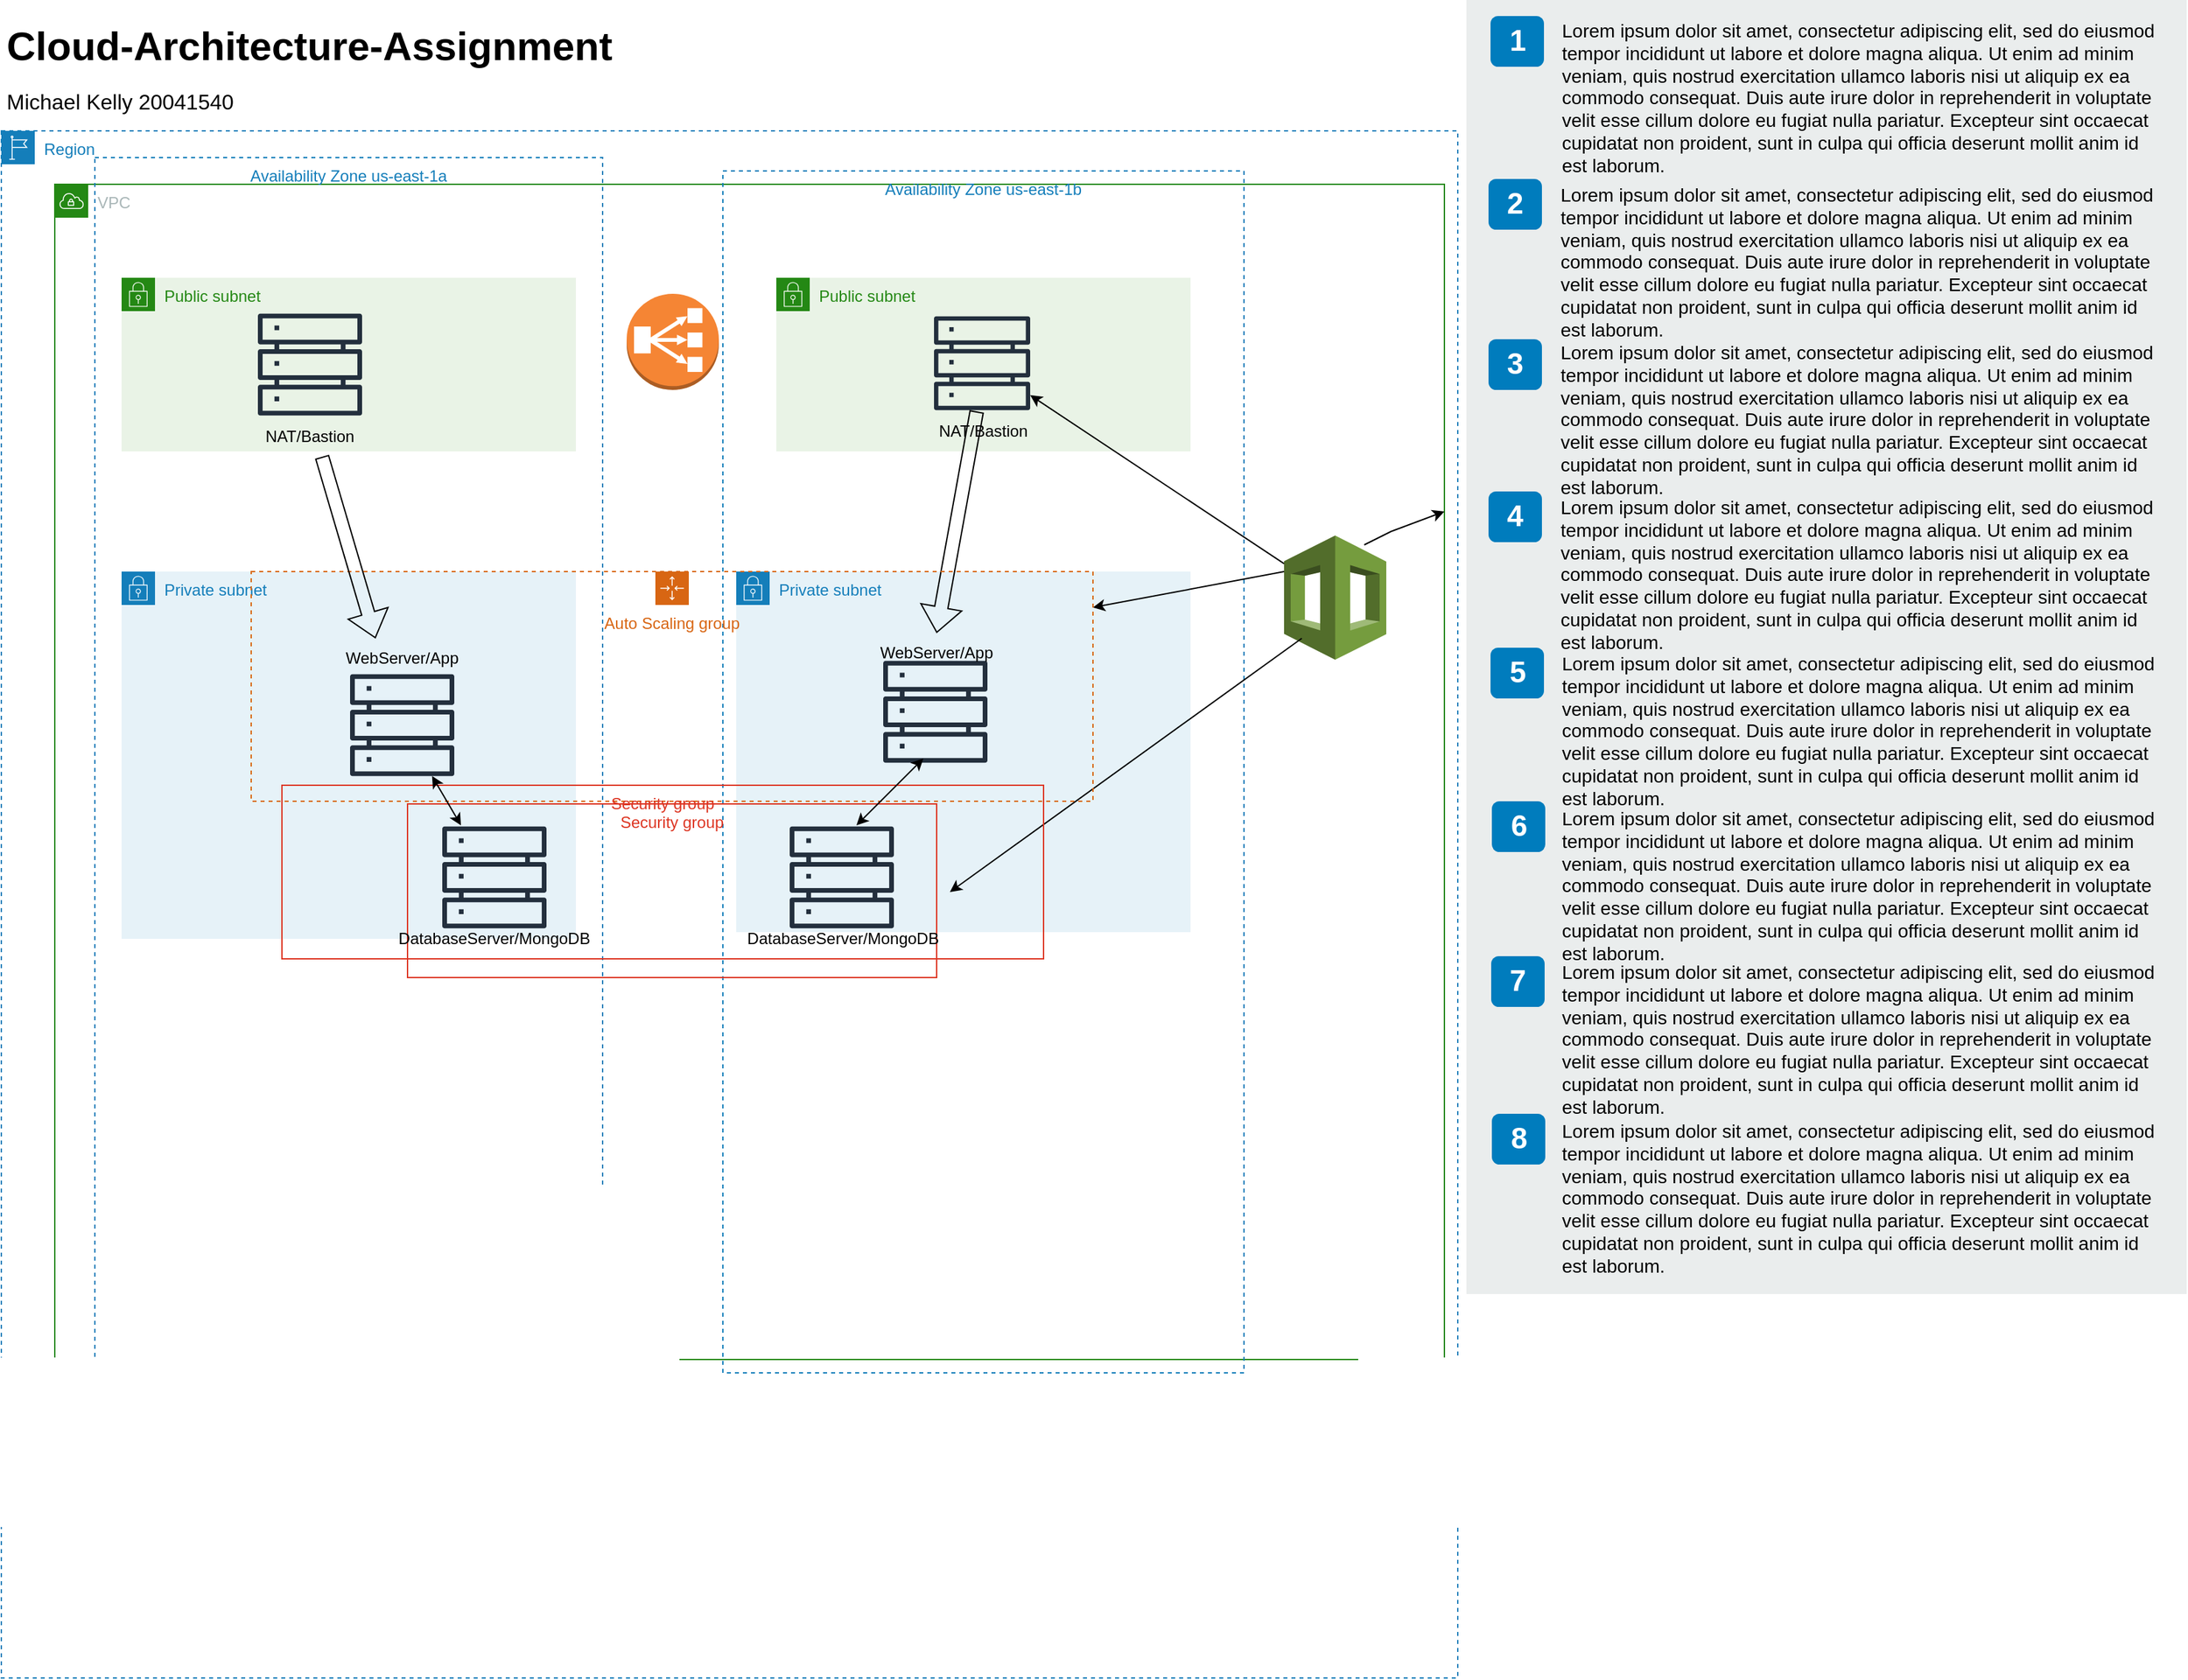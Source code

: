 <mxfile version="22.0.8" type="github">
  <diagram id="Ht1M8jgEwFfnCIfOTk4-" name="Page-1">
    <mxGraphModel dx="1224" dy="779" grid="1" gridSize="10" guides="1" tooltips="1" connect="1" arrows="1" fold="1" page="1" pageScale="1" pageWidth="827" pageHeight="1169" math="0" shadow="0">
      <root>
        <mxCell id="0" />
        <mxCell id="1" parent="0" />
        <mxCell id="-QjtrjUzRDEMRZ5MF8oH-47" value="Cloud-Architecture-Assignment" style="text;html=1;resizable=0;points=[];autosize=1;align=left;verticalAlign=top;spacingTop=-4;fontSize=30;fontStyle=1" parent="1" vertex="1">
          <mxGeometry x="12" y="65.5" width="480" height="40" as="geometry" />
        </mxCell>
        <mxCell id="-QjtrjUzRDEMRZ5MF8oH-48" value="Michael Kelly 20041540" style="text;html=1;resizable=0;points=[];autosize=1;align=left;verticalAlign=top;spacingTop=-4;fontSize=16" parent="1" vertex="1">
          <mxGeometry x="12" y="115.5" width="190" height="30" as="geometry" />
        </mxCell>
        <mxCell id="7OVz4w7n9kzEPWy-4BBC-3" value="" style="rounded=0;whiteSpace=wrap;html=1;fillColor=#EAEDED;fontSize=22;fontColor=#FFFFFF;strokeColor=none;labelBackgroundColor=none;" parent="1" vertex="1">
          <mxGeometry x="1106.5" y="52" width="539" height="969" as="geometry" />
        </mxCell>
        <mxCell id="7OVz4w7n9kzEPWy-4BBC-4" value="1" style="rounded=1;whiteSpace=wrap;html=1;fillColor=#007CBD;strokeColor=none;fontColor=#FFFFFF;fontStyle=1;fontSize=22;labelBackgroundColor=none;" parent="1" vertex="1">
          <mxGeometry x="1124.5" y="64" width="40" height="38" as="geometry" />
        </mxCell>
        <mxCell id="7OVz4w7n9kzEPWy-4BBC-5" value="2" style="rounded=1;whiteSpace=wrap;html=1;fillColor=#007CBD;strokeColor=none;fontColor=#FFFFFF;fontStyle=1;fontSize=22;labelBackgroundColor=none;" parent="1" vertex="1">
          <mxGeometry x="1123" y="186" width="40" height="38" as="geometry" />
        </mxCell>
        <mxCell id="7OVz4w7n9kzEPWy-4BBC-6" value="3" style="rounded=1;whiteSpace=wrap;html=1;fillColor=#007CBD;strokeColor=none;fontColor=#FFFFFF;fontStyle=1;fontSize=22;labelBackgroundColor=none;" parent="1" vertex="1">
          <mxGeometry x="1123" y="306" width="40" height="38" as="geometry" />
        </mxCell>
        <mxCell id="7OVz4w7n9kzEPWy-4BBC-7" value="4" style="rounded=1;whiteSpace=wrap;html=1;fillColor=#007CBD;strokeColor=none;fontColor=#FFFFFF;fontStyle=1;fontSize=22;labelBackgroundColor=none;" parent="1" vertex="1">
          <mxGeometry x="1123" y="420" width="40" height="38" as="geometry" />
        </mxCell>
        <mxCell id="7OVz4w7n9kzEPWy-4BBC-8" value="5" style="rounded=1;whiteSpace=wrap;html=1;fillColor=#007CBD;strokeColor=none;fontColor=#FFFFFF;fontStyle=1;fontSize=22;labelBackgroundColor=none;" parent="1" vertex="1">
          <mxGeometry x="1124.5" y="537" width="40" height="38" as="geometry" />
        </mxCell>
        <mxCell id="7OVz4w7n9kzEPWy-4BBC-9" value="6" style="rounded=1;whiteSpace=wrap;html=1;fillColor=#007CBD;strokeColor=none;fontColor=#FFFFFF;fontStyle=1;fontSize=22;labelBackgroundColor=none;" parent="1" vertex="1">
          <mxGeometry x="1125.5" y="652" width="40" height="38" as="geometry" />
        </mxCell>
        <mxCell id="7OVz4w7n9kzEPWy-4BBC-10" value="7" style="rounded=1;whiteSpace=wrap;html=1;fillColor=#007CBD;strokeColor=none;fontColor=#FFFFFF;fontStyle=1;fontSize=22;labelBackgroundColor=none;" parent="1" vertex="1">
          <mxGeometry x="1125" y="768" width="40" height="38" as="geometry" />
        </mxCell>
        <mxCell id="7OVz4w7n9kzEPWy-4BBC-11" value="8" style="rounded=1;whiteSpace=wrap;html=1;fillColor=#007CBD;strokeColor=none;fontColor=#FFFFFF;fontStyle=1;fontSize=22;labelBackgroundColor=none;" parent="1" vertex="1">
          <mxGeometry x="1125.5" y="886" width="40" height="38" as="geometry" />
        </mxCell>
        <mxCell id="7OVz4w7n9kzEPWy-4BBC-13" value="&lt;span&gt;Lorem ipsum dolor sit amet, consectetur adipiscing elit, sed do eiusmod tempor incididunt ut labore et dolore magna aliqua. Ut enim ad minim veniam, quis nostrud exercitation ullamco laboris nisi ut aliquip ex ea commodo consequat. Duis aute irure dolor in reprehenderit in voluptate velit esse cillum dolore eu fugiat nulla pariatur. Excepteur sint occaecat cupidatat non proident, sunt in culpa qui officia deserunt mollit anim id est laborum.&lt;/span&gt;&lt;br&gt;" style="text;html=1;align=left;verticalAlign=top;spacingTop=-4;fontSize=14;labelBackgroundColor=none;whiteSpace=wrap;" parent="1" vertex="1">
          <mxGeometry x="1176" y="63.5" width="449" height="118" as="geometry" />
        </mxCell>
        <mxCell id="7OVz4w7n9kzEPWy-4BBC-14" value="&lt;span&gt;Lorem ipsum dolor sit amet, consectetur adipiscing elit, sed do eiusmod tempor incididunt ut labore et dolore magna aliqua. Ut enim ad minim veniam, quis nostrud exercitation ullamco laboris nisi ut aliquip ex ea commodo consequat. Duis aute irure dolor in reprehenderit in voluptate velit esse cillum dolore eu fugiat nulla pariatur. Excepteur sint occaecat cupidatat non proident, sunt in culpa qui officia deserunt mollit anim id est laborum.&lt;/span&gt;&lt;br&gt;" style="text;html=1;align=left;verticalAlign=top;spacingTop=-4;fontSize=14;labelBackgroundColor=none;whiteSpace=wrap;" parent="1" vertex="1">
          <mxGeometry x="1175" y="186.5" width="450" height="115" as="geometry" />
        </mxCell>
        <mxCell id="7OVz4w7n9kzEPWy-4BBC-15" value="&lt;span&gt;Lorem ipsum dolor sit amet, consectetur adipiscing elit, sed do eiusmod tempor incididunt ut labore et dolore magna aliqua. Ut enim ad minim veniam, quis nostrud exercitation ullamco laboris nisi ut aliquip ex ea commodo consequat. Duis aute irure dolor in reprehenderit in voluptate velit esse cillum dolore eu fugiat nulla pariatur. Excepteur sint occaecat cupidatat non proident, sunt in culpa qui officia deserunt mollit anim id est laborum.&lt;/span&gt;&lt;br&gt;" style="text;html=1;align=left;verticalAlign=top;spacingTop=-4;fontSize=14;labelBackgroundColor=none;whiteSpace=wrap;" parent="1" vertex="1">
          <mxGeometry x="1175" y="304.5" width="450" height="117" as="geometry" />
        </mxCell>
        <mxCell id="7OVz4w7n9kzEPWy-4BBC-16" value="&lt;span&gt;Lorem ipsum dolor sit amet, consectetur adipiscing elit, sed do eiusmod tempor incididunt ut labore et dolore magna aliqua. Ut enim ad minim veniam, quis nostrud exercitation ullamco laboris nisi ut aliquip ex ea commodo consequat. Duis aute irure dolor in reprehenderit in voluptate velit esse cillum dolore eu fugiat nulla pariatur. Excepteur sint occaecat cupidatat non proident, sunt in culpa qui officia deserunt mollit anim id est laborum.&lt;/span&gt;&lt;br&gt;" style="text;html=1;align=left;verticalAlign=top;spacingTop=-4;fontSize=14;labelBackgroundColor=none;whiteSpace=wrap;" parent="1" vertex="1">
          <mxGeometry x="1175" y="420.5" width="450" height="121" as="geometry" />
        </mxCell>
        <mxCell id="7OVz4w7n9kzEPWy-4BBC-17" value="&lt;span&gt;Lorem ipsum dolor sit amet, consectetur adipiscing elit, sed do eiusmod tempor incididunt ut labore et dolore magna aliqua. Ut enim ad minim veniam, quis nostrud exercitation ullamco laboris nisi ut aliquip ex ea commodo consequat. Duis aute irure dolor in reprehenderit in voluptate velit esse cillum dolore eu fugiat nulla pariatur. Excepteur sint occaecat cupidatat non proident, sunt in culpa qui officia deserunt mollit anim id est laborum.&lt;/span&gt;&lt;br&gt;" style="text;html=1;align=left;verticalAlign=top;spacingTop=-4;fontSize=14;labelBackgroundColor=none;whiteSpace=wrap;" parent="1" vertex="1">
          <mxGeometry x="1176" y="537.5" width="449" height="114" as="geometry" />
        </mxCell>
        <mxCell id="7OVz4w7n9kzEPWy-4BBC-18" value="&lt;span&gt;Lorem ipsum dolor sit amet, consectetur adipiscing elit, sed do eiusmod tempor incididunt ut labore et dolore magna aliqua. Ut enim ad minim veniam, quis nostrud exercitation ullamco laboris nisi ut aliquip ex ea commodo consequat. Duis aute irure dolor in reprehenderit in voluptate velit esse cillum dolore eu fugiat nulla pariatur. Excepteur sint occaecat cupidatat non proident, sunt in culpa qui officia deserunt mollit anim id est laborum.&lt;/span&gt;&lt;br&gt;" style="text;html=1;align=left;verticalAlign=top;spacingTop=-4;fontSize=14;labelBackgroundColor=none;whiteSpace=wrap;" parent="1" vertex="1">
          <mxGeometry x="1176" y="653.5" width="450" height="118" as="geometry" />
        </mxCell>
        <mxCell id="7OVz4w7n9kzEPWy-4BBC-19" value="&lt;span&gt;Lorem ipsum dolor sit amet, consectetur adipiscing elit, sed do eiusmod tempor incididunt ut labore et dolore magna aliqua. Ut enim ad minim veniam, quis nostrud exercitation ullamco laboris nisi ut aliquip ex ea commodo consequat. Duis aute irure dolor in reprehenderit in voluptate velit esse cillum dolore eu fugiat nulla pariatur. Excepteur sint occaecat cupidatat non proident, sunt in culpa qui officia deserunt mollit anim id est laborum.&lt;/span&gt;&lt;br&gt;" style="text;html=1;align=left;verticalAlign=top;spacingTop=-4;fontSize=14;labelBackgroundColor=none;whiteSpace=wrap;" parent="1" vertex="1">
          <mxGeometry x="1176" y="768.5" width="449" height="113" as="geometry" />
        </mxCell>
        <mxCell id="7OVz4w7n9kzEPWy-4BBC-20" value="&lt;span&gt;Lorem ipsum dolor sit amet, consectetur adipiscing elit, sed do eiusmod tempor incididunt ut labore et dolore magna aliqua. Ut enim ad minim veniam, quis nostrud exercitation ullamco laboris nisi ut aliquip ex ea commodo consequat. Duis aute irure dolor in reprehenderit in voluptate velit esse cillum dolore eu fugiat nulla pariatur. Excepteur sint occaecat cupidatat non proident, sunt in culpa qui officia deserunt mollit anim id est laborum.&lt;/span&gt;&lt;br&gt;" style="text;html=1;align=left;verticalAlign=top;spacingTop=-4;fontSize=14;labelBackgroundColor=none;whiteSpace=wrap;" parent="1" vertex="1">
          <mxGeometry x="1176" y="887.5" width="449" height="124" as="geometry" />
        </mxCell>
        <mxCell id="c5qdCcdymLX-LWGCJBsc-2" value="Region" style="points=[[0,0],[0.25,0],[0.5,0],[0.75,0],[1,0],[1,0.25],[1,0.5],[1,0.75],[1,1],[0.75,1],[0.5,1],[0.25,1],[0,1],[0,0.75],[0,0.5],[0,0.25]];outlineConnect=0;gradientColor=none;html=1;whiteSpace=wrap;fontSize=12;fontStyle=0;container=1;pointerEvents=0;collapsible=0;recursiveResize=0;shape=mxgraph.aws4.group;grIcon=mxgraph.aws4.group_region;strokeColor=#147EBA;fillColor=none;verticalAlign=top;align=left;spacingLeft=30;fontColor=#147EBA;dashed=1;" vertex="1" parent="1">
          <mxGeometry x="10" y="150" width="1090" height="1158.5" as="geometry" />
        </mxCell>
        <mxCell id="c5qdCcdymLX-LWGCJBsc-5" value="VPC" style="points=[[0,0],[0.25,0],[0.5,0],[0.75,0],[1,0],[1,0.25],[1,0.5],[1,0.75],[1,1],[0.75,1],[0.5,1],[0.25,1],[0,1],[0,0.75],[0,0.5],[0,0.25]];outlineConnect=0;gradientColor=none;html=1;whiteSpace=wrap;fontSize=12;fontStyle=0;container=1;pointerEvents=0;collapsible=0;recursiveResize=0;shape=mxgraph.aws4.group;grIcon=mxgraph.aws4.group_vpc;strokeColor=#248814;fillColor=none;verticalAlign=top;align=left;spacingLeft=30;fontColor=#AAB7B8;dashed=0;" vertex="1" parent="c5qdCcdymLX-LWGCJBsc-2">
          <mxGeometry x="40" y="40" width="1040" height="880" as="geometry" />
        </mxCell>
        <mxCell id="c5qdCcdymLX-LWGCJBsc-13" value="Private subnet" style="points=[[0,0],[0.25,0],[0.5,0],[0.75,0],[1,0],[1,0.25],[1,0.5],[1,0.75],[1,1],[0.75,1],[0.5,1],[0.25,1],[0,1],[0,0.75],[0,0.5],[0,0.25]];outlineConnect=0;gradientColor=none;html=1;whiteSpace=wrap;fontSize=12;fontStyle=0;container=1;pointerEvents=0;collapsible=0;recursiveResize=0;shape=mxgraph.aws4.group;grIcon=mxgraph.aws4.group_security_group;grStroke=0;strokeColor=#147EBA;fillColor=#E6F2F8;verticalAlign=top;align=left;spacingLeft=30;fontColor=#147EBA;dashed=0;" vertex="1" parent="c5qdCcdymLX-LWGCJBsc-5">
          <mxGeometry x="50" y="290" width="340" height="275" as="geometry" />
        </mxCell>
        <mxCell id="c5qdCcdymLX-LWGCJBsc-14" value="Public subnet" style="points=[[0,0],[0.25,0],[0.5,0],[0.75,0],[1,0],[1,0.25],[1,0.5],[1,0.75],[1,1],[0.75,1],[0.5,1],[0.25,1],[0,1],[0,0.75],[0,0.5],[0,0.25]];outlineConnect=0;gradientColor=none;html=1;whiteSpace=wrap;fontSize=12;fontStyle=0;container=1;pointerEvents=0;collapsible=0;recursiveResize=0;shape=mxgraph.aws4.group;grIcon=mxgraph.aws4.group_security_group;grStroke=0;strokeColor=#248814;fillColor=#E9F3E6;verticalAlign=top;align=left;spacingLeft=30;fontColor=#248814;dashed=0;" vertex="1" parent="c5qdCcdymLX-LWGCJBsc-5">
          <mxGeometry x="50" y="70" width="340" height="130" as="geometry" />
        </mxCell>
        <mxCell id="c5qdCcdymLX-LWGCJBsc-15" value="Public subnet" style="points=[[0,0],[0.25,0],[0.5,0],[0.75,0],[1,0],[1,0.25],[1,0.5],[1,0.75],[1,1],[0.75,1],[0.5,1],[0.25,1],[0,1],[0,0.75],[0,0.5],[0,0.25]];outlineConnect=0;gradientColor=none;html=1;whiteSpace=wrap;fontSize=12;fontStyle=0;container=1;pointerEvents=0;collapsible=0;recursiveResize=0;shape=mxgraph.aws4.group;grIcon=mxgraph.aws4.group_security_group;grStroke=0;strokeColor=#248814;fillColor=#E9F3E6;verticalAlign=top;align=left;spacingLeft=30;fontColor=#248814;dashed=0;" vertex="1" parent="c5qdCcdymLX-LWGCJBsc-5">
          <mxGeometry x="540" y="70" width="310" height="130" as="geometry" />
        </mxCell>
        <mxCell id="c5qdCcdymLX-LWGCJBsc-18" value="Private subnet" style="points=[[0,0],[0.25,0],[0.5,0],[0.75,0],[1,0],[1,0.25],[1,0.5],[1,0.75],[1,1],[0.75,1],[0.5,1],[0.25,1],[0,1],[0,0.75],[0,0.5],[0,0.25]];outlineConnect=0;gradientColor=none;html=1;whiteSpace=wrap;fontSize=12;fontStyle=0;container=1;pointerEvents=0;collapsible=0;recursiveResize=0;shape=mxgraph.aws4.group;grIcon=mxgraph.aws4.group_security_group;grStroke=0;strokeColor=#147EBA;fillColor=#E6F2F8;verticalAlign=top;align=left;spacingLeft=30;fontColor=#147EBA;dashed=0;" vertex="1" parent="c5qdCcdymLX-LWGCJBsc-5">
          <mxGeometry x="510" y="290" width="340" height="270" as="geometry" />
        </mxCell>
        <mxCell id="c5qdCcdymLX-LWGCJBsc-11" value="Availability Zone us-east-1b" style="fillColor=none;strokeColor=#147EBA;dashed=1;verticalAlign=top;fontStyle=0;fontColor=#147EBA;whiteSpace=wrap;html=1;" vertex="1" parent="c5qdCcdymLX-LWGCJBsc-5">
          <mxGeometry x="500" y="-10" width="390" height="900" as="geometry" />
        </mxCell>
        <mxCell id="c5qdCcdymLX-LWGCJBsc-20" value="" style="sketch=0;outlineConnect=0;fontColor=#232F3E;gradientColor=none;fillColor=#232F3D;strokeColor=none;dashed=0;verticalLabelPosition=bottom;verticalAlign=top;align=center;html=1;fontSize=12;fontStyle=0;aspect=fixed;pointerEvents=1;shape=mxgraph.aws4.servers;" vertex="1" parent="c5qdCcdymLX-LWGCJBsc-5">
          <mxGeometry x="620" y="356" width="78" height="78" as="geometry" />
        </mxCell>
        <mxCell id="c5qdCcdymLX-LWGCJBsc-24" value="" style="sketch=0;outlineConnect=0;fontColor=#232F3E;gradientColor=none;fillColor=#232F3D;strokeColor=none;dashed=0;verticalLabelPosition=bottom;verticalAlign=top;align=center;html=1;fontSize=12;fontStyle=0;aspect=fixed;pointerEvents=1;shape=mxgraph.aws4.servers;" vertex="1" parent="c5qdCcdymLX-LWGCJBsc-5">
          <mxGeometry x="550" y="480" width="78" height="78" as="geometry" />
        </mxCell>
        <mxCell id="c5qdCcdymLX-LWGCJBsc-31" value="" style="sketch=0;outlineConnect=0;fontColor=#232F3E;gradientColor=none;fillColor=#232F3D;strokeColor=none;dashed=0;verticalLabelPosition=bottom;verticalAlign=top;align=center;html=1;fontSize=12;fontStyle=0;aspect=fixed;pointerEvents=1;shape=mxgraph.aws4.servers;" vertex="1" parent="c5qdCcdymLX-LWGCJBsc-5">
          <mxGeometry x="658" y="98" width="72" height="72" as="geometry" />
        </mxCell>
        <mxCell id="c5qdCcdymLX-LWGCJBsc-32" value="" style="outlineConnect=0;dashed=0;verticalLabelPosition=bottom;verticalAlign=top;align=center;html=1;shape=mxgraph.aws3.classic_load_balancer;fillColor=#F58534;gradientColor=none;" vertex="1" parent="c5qdCcdymLX-LWGCJBsc-5">
          <mxGeometry x="428" y="82" width="69" height="72" as="geometry" />
        </mxCell>
        <mxCell id="c5qdCcdymLX-LWGCJBsc-38" value="NAT/Bastion" style="text;strokeColor=none;align=center;fillColor=none;html=1;verticalAlign=middle;whiteSpace=wrap;rounded=0;" vertex="1" parent="c5qdCcdymLX-LWGCJBsc-5">
          <mxGeometry x="665" y="170" width="60" height="30" as="geometry" />
        </mxCell>
        <mxCell id="c5qdCcdymLX-LWGCJBsc-39" value="" style="outlineConnect=0;dashed=0;verticalLabelPosition=bottom;verticalAlign=top;align=center;html=1;shape=mxgraph.aws3.cloudformation;fillColor=#759C3E;gradientColor=none;" vertex="1" parent="c5qdCcdymLX-LWGCJBsc-5">
          <mxGeometry x="920" y="263" width="76.5" height="93" as="geometry" />
        </mxCell>
        <mxCell id="c5qdCcdymLX-LWGCJBsc-46" value="" style="edgeStyle=none;orthogonalLoop=1;jettySize=auto;html=1;rounded=0;" edge="1" parent="c5qdCcdymLX-LWGCJBsc-5" source="c5qdCcdymLX-LWGCJBsc-39" target="c5qdCcdymLX-LWGCJBsc-31">
          <mxGeometry width="80" relative="1" as="geometry">
            <mxPoint x="910" y="240" as="sourcePoint" />
            <mxPoint x="1000" y="250" as="targetPoint" />
            <Array as="points" />
          </mxGeometry>
        </mxCell>
        <mxCell id="c5qdCcdymLX-LWGCJBsc-47" value="" style="endArrow=classic;html=1;rounded=0;" edge="1" parent="c5qdCcdymLX-LWGCJBsc-5" target="c5qdCcdymLX-LWGCJBsc-30">
          <mxGeometry width="50" height="50" relative="1" as="geometry">
            <mxPoint x="920" y="290" as="sourcePoint" />
            <mxPoint x="970" y="240" as="targetPoint" />
          </mxGeometry>
        </mxCell>
        <mxCell id="c5qdCcdymLX-LWGCJBsc-48" value="" style="endArrow=classic;html=1;rounded=0;entryX=0.877;entryY=0.615;entryDx=0;entryDy=0;entryPerimeter=0;" edge="1" parent="c5qdCcdymLX-LWGCJBsc-5" target="c5qdCcdymLX-LWGCJBsc-26">
          <mxGeometry width="50" height="50" relative="1" as="geometry">
            <mxPoint x="933.25" y="340" as="sourcePoint" />
            <mxPoint x="983.25" y="290" as="targetPoint" />
          </mxGeometry>
        </mxCell>
        <mxCell id="c5qdCcdymLX-LWGCJBsc-49" value="" style="endArrow=classic;html=1;rounded=0;" edge="1" parent="c5qdCcdymLX-LWGCJBsc-5" target="c5qdCcdymLX-LWGCJBsc-5">
          <mxGeometry width="50" height="50" relative="1" as="geometry">
            <mxPoint x="980" y="270" as="sourcePoint" />
            <mxPoint x="996.5" y="230" as="targetPoint" />
            <Array as="points">
              <mxPoint x="1000" y="260" />
            </Array>
          </mxGeometry>
        </mxCell>
        <mxCell id="c5qdCcdymLX-LWGCJBsc-52" value="" style="shape=flexArrow;endArrow=classic;html=1;rounded=0;entryX=0.5;entryY=0;entryDx=0;entryDy=0;" edge="1" parent="c5qdCcdymLX-LWGCJBsc-5" target="c5qdCcdymLX-LWGCJBsc-35">
          <mxGeometry width="50" height="50" relative="1" as="geometry">
            <mxPoint x="690" y="170" as="sourcePoint" />
            <mxPoint x="740" y="120" as="targetPoint" />
          </mxGeometry>
        </mxCell>
        <mxCell id="c5qdCcdymLX-LWGCJBsc-30" value="Auto Scaling group" style="points=[[0,0],[0.25,0],[0.5,0],[0.75,0],[1,0],[1,0.25],[1,0.5],[1,0.75],[1,1],[0.75,1],[0.5,1],[0.25,1],[0,1],[0,0.75],[0,0.5],[0,0.25]];outlineConnect=0;gradientColor=none;html=1;whiteSpace=wrap;fontSize=12;fontStyle=0;container=1;pointerEvents=0;collapsible=0;recursiveResize=0;shape=mxgraph.aws4.groupCenter;grIcon=mxgraph.aws4.group_auto_scaling_group;grStroke=1;strokeColor=#D86613;fillColor=none;verticalAlign=top;align=center;fontColor=#D86613;dashed=1;spacingTop=25;" vertex="1" parent="c5qdCcdymLX-LWGCJBsc-5">
          <mxGeometry x="147" y="290" width="630" height="172" as="geometry" />
        </mxCell>
        <mxCell id="c5qdCcdymLX-LWGCJBsc-12" value="Availability Zone us-east-1a" style="fillColor=none;strokeColor=#147EBA;dashed=1;verticalAlign=top;fontStyle=0;fontColor=#147EBA;whiteSpace=wrap;html=1;" vertex="1" parent="c5qdCcdymLX-LWGCJBsc-2">
          <mxGeometry x="70" y="20" width="380" height="900" as="geometry" />
        </mxCell>
        <mxCell id="c5qdCcdymLX-LWGCJBsc-19" value="" style="sketch=0;outlineConnect=0;fontColor=#232F3E;gradientColor=none;fillColor=#232F3D;strokeColor=none;dashed=0;verticalLabelPosition=bottom;verticalAlign=top;align=center;html=1;fontSize=12;fontStyle=0;aspect=fixed;pointerEvents=1;shape=mxgraph.aws4.servers;" vertex="1" parent="c5qdCcdymLX-LWGCJBsc-2">
          <mxGeometry x="261" y="406" width="78" height="78" as="geometry" />
        </mxCell>
        <mxCell id="c5qdCcdymLX-LWGCJBsc-23" value="" style="sketch=0;outlineConnect=0;fontColor=#232F3E;gradientColor=none;fillColor=#232F3D;strokeColor=none;dashed=0;verticalLabelPosition=bottom;verticalAlign=top;align=center;html=1;fontSize=12;fontStyle=0;aspect=fixed;pointerEvents=1;shape=mxgraph.aws4.servers;" vertex="1" parent="c5qdCcdymLX-LWGCJBsc-2">
          <mxGeometry x="330" y="520" width="78" height="78" as="geometry" />
        </mxCell>
        <mxCell id="c5qdCcdymLX-LWGCJBsc-25" value="" style="sketch=0;outlineConnect=0;fontColor=#232F3E;gradientColor=none;fillColor=#232F3D;strokeColor=none;dashed=0;verticalLabelPosition=bottom;verticalAlign=top;align=center;html=1;fontSize=12;fontStyle=0;aspect=fixed;pointerEvents=1;shape=mxgraph.aws4.servers;" vertex="1" parent="c5qdCcdymLX-LWGCJBsc-2">
          <mxGeometry x="192" y="136" width="78" height="78" as="geometry" />
        </mxCell>
        <mxCell id="c5qdCcdymLX-LWGCJBsc-27" value="Security group" style="fillColor=none;strokeColor=#DD3522;verticalAlign=top;fontStyle=0;fontColor=#DD3522;whiteSpace=wrap;html=1;" vertex="1" parent="c5qdCcdymLX-LWGCJBsc-2">
          <mxGeometry x="304" y="504" width="396" height="130" as="geometry" />
        </mxCell>
        <mxCell id="c5qdCcdymLX-LWGCJBsc-33" value="NAT/Bastion" style="text;strokeColor=none;align=center;fillColor=none;html=1;verticalAlign=middle;whiteSpace=wrap;rounded=0;" vertex="1" parent="c5qdCcdymLX-LWGCJBsc-2">
          <mxGeometry x="201" y="214" width="60" height="30" as="geometry" />
        </mxCell>
        <mxCell id="c5qdCcdymLX-LWGCJBsc-34" value="WebServer/App" style="text;strokeColor=none;align=center;fillColor=none;html=1;verticalAlign=middle;whiteSpace=wrap;rounded=0;" vertex="1" parent="c5qdCcdymLX-LWGCJBsc-2">
          <mxGeometry x="270" y="380" width="60" height="30" as="geometry" />
        </mxCell>
        <mxCell id="c5qdCcdymLX-LWGCJBsc-35" value="WebServer/App" style="text;strokeColor=none;align=center;fillColor=none;html=1;verticalAlign=middle;whiteSpace=wrap;rounded=0;" vertex="1" parent="c5qdCcdymLX-LWGCJBsc-2">
          <mxGeometry x="670" y="376" width="60" height="30" as="geometry" />
        </mxCell>
        <mxCell id="c5qdCcdymLX-LWGCJBsc-36" value="DatabaseServer/MongoDB" style="text;strokeColor=none;align=center;fillColor=none;html=1;verticalAlign=middle;whiteSpace=wrap;rounded=0;" vertex="1" parent="c5qdCcdymLX-LWGCJBsc-2">
          <mxGeometry x="339" y="590" width="60" height="30" as="geometry" />
        </mxCell>
        <mxCell id="c5qdCcdymLX-LWGCJBsc-37" value="DatabaseServer/MongoDB" style="text;strokeColor=none;align=center;fillColor=none;html=1;verticalAlign=middle;whiteSpace=wrap;rounded=0;" vertex="1" parent="c5qdCcdymLX-LWGCJBsc-2">
          <mxGeometry x="600" y="590" width="60" height="30" as="geometry" />
        </mxCell>
        <mxCell id="c5qdCcdymLX-LWGCJBsc-26" value="Security group" style="fillColor=none;strokeColor=#DD3522;verticalAlign=top;fontStyle=0;fontColor=#DD3522;whiteSpace=wrap;html=1;" vertex="1" parent="c5qdCcdymLX-LWGCJBsc-2">
          <mxGeometry x="210" y="490" width="570" height="130" as="geometry" />
        </mxCell>
        <mxCell id="c5qdCcdymLX-LWGCJBsc-50" value="" style="shape=flexArrow;endArrow=classic;html=1;rounded=0;" edge="1" parent="c5qdCcdymLX-LWGCJBsc-2">
          <mxGeometry width="50" height="50" relative="1" as="geometry">
            <mxPoint x="240" y="244" as="sourcePoint" />
            <mxPoint x="280" y="380" as="targetPoint" />
          </mxGeometry>
        </mxCell>
        <mxCell id="c5qdCcdymLX-LWGCJBsc-54" value="" style="endArrow=classic;startArrow=classic;html=1;rounded=0;" edge="1" parent="c5qdCcdymLX-LWGCJBsc-2">
          <mxGeometry width="50" height="50" relative="1" as="geometry">
            <mxPoint x="640" y="520" as="sourcePoint" />
            <mxPoint x="690" y="470" as="targetPoint" />
          </mxGeometry>
        </mxCell>
        <mxCell id="c5qdCcdymLX-LWGCJBsc-55" value="" style="endArrow=classic;startArrow=classic;html=1;rounded=0;" edge="1" parent="c5qdCcdymLX-LWGCJBsc-2" target="c5qdCcdymLX-LWGCJBsc-19">
          <mxGeometry width="50" height="50" relative="1" as="geometry">
            <mxPoint x="344" y="520" as="sourcePoint" />
            <mxPoint x="394" y="470" as="targetPoint" />
            <Array as="points" />
          </mxGeometry>
        </mxCell>
      </root>
    </mxGraphModel>
  </diagram>
</mxfile>
